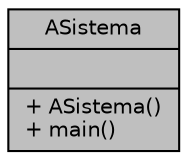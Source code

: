 digraph "ASistema"
{
 // LATEX_PDF_SIZE
  edge [fontname="Helvetica",fontsize="10",labelfontname="Helvetica",labelfontsize="10"];
  node [fontname="Helvetica",fontsize="10",shape=record];
  Node1 [label="{ASistema\n||+ ASistema()\l+ main()\l}",height=0.2,width=0.4,color="black", fillcolor="grey75", style="filled", fontcolor="black",tooltip=" "];
}
